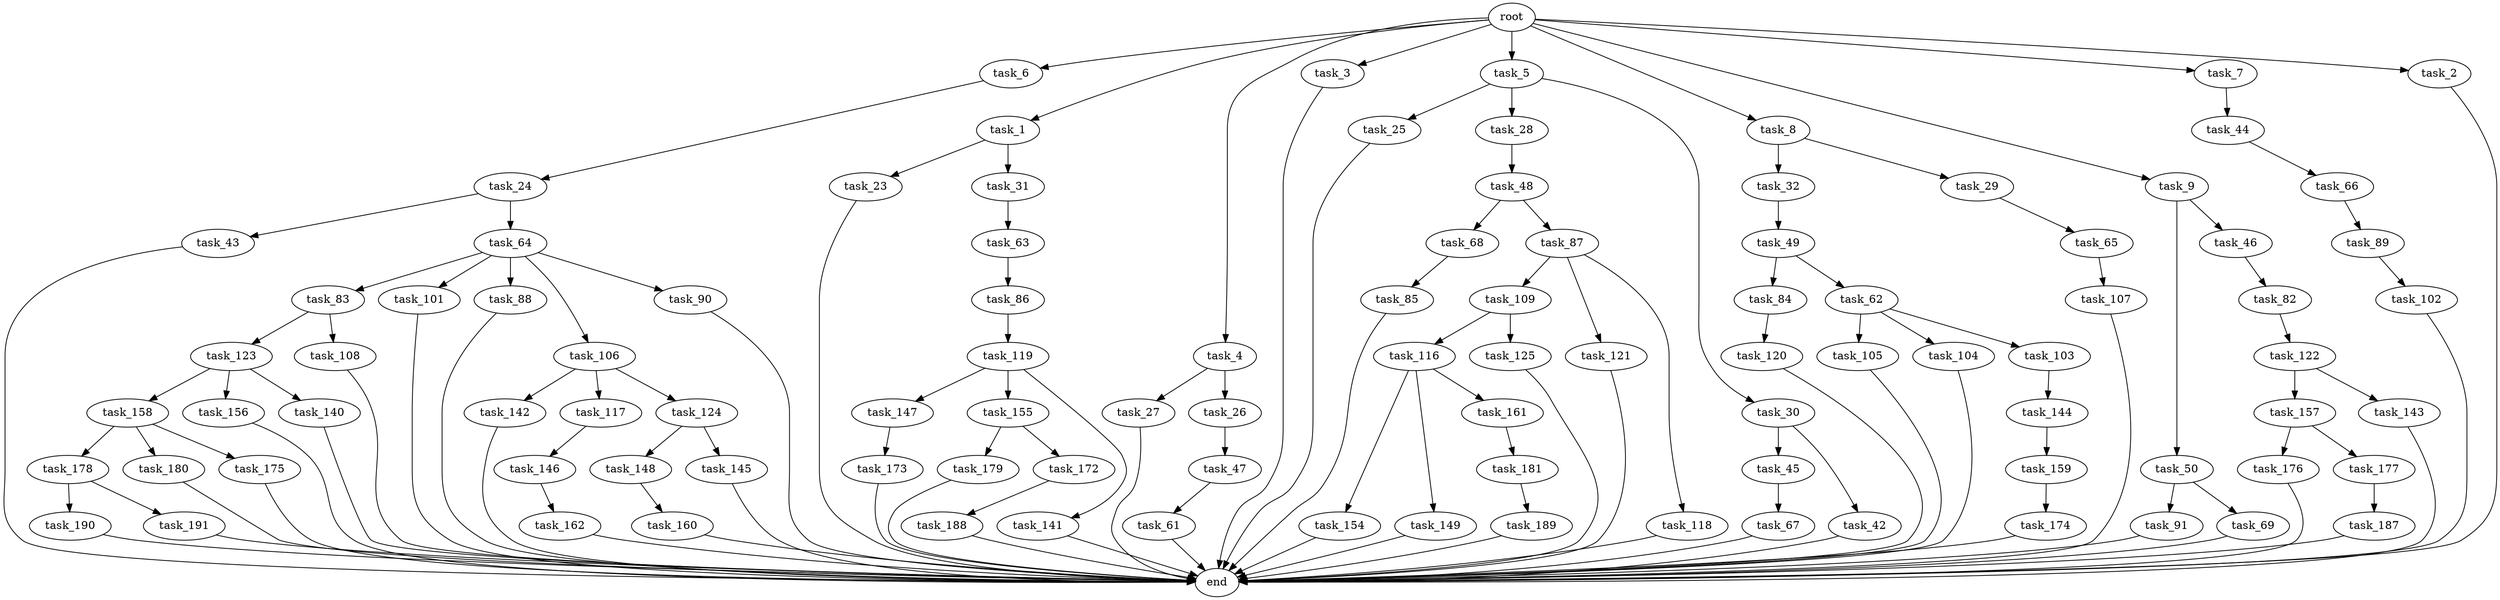 digraph G {
  task_6 [size="1.024000"];
  task_154 [size="420906795.008000"];
  task_91 [size="137438953.472000"];
  task_45 [size="137438953.472000"];
  task_187 [size="695784701.952000"];
  task_123 [size="420906795.008000"];
  task_44 [size="34359738.368000"];
  task_66 [size="309237645.312000"];
  task_1 [size="1.024000"];
  task_82 [size="137438953.472000"];
  task_159 [size="549755813.888000"];
  task_68 [size="695784701.952000"];
  task_119 [size="549755813.888000"];
  task_190 [size="137438953.472000"];
  task_149 [size="420906795.008000"];
  task_83 [size="77309411.328000"];
  root [size="0.000000"];
  task_63 [size="420906795.008000"];
  task_176 [size="34359738.368000"];
  task_179 [size="858993459.200000"];
  task_144 [size="549755813.888000"];
  task_148 [size="214748364.800000"];
  task_4 [size="1.024000"];
  task_3 [size="1.024000"];
  task_5 [size="1.024000"];
  task_147 [size="695784701.952000"];
  task_189 [size="34359738.368000"];
  task_84 [size="549755813.888000"];
  task_101 [size="77309411.328000"];
  task_157 [size="695784701.952000"];
  task_178 [size="858993459.200000"];
  task_8 [size="1.024000"];
  task_120 [size="309237645.312000"];
  task_9 [size="1.024000"];
  task_27 [size="858993459.200000"];
  task_109 [size="137438953.472000"];
  task_177 [size="34359738.368000"];
  task_116 [size="420906795.008000"];
  task_86 [size="137438953.472000"];
  task_107 [size="137438953.472000"];
  task_24 [size="858993459.200000"];
  task_49 [size="420906795.008000"];
  task_145 [size="214748364.800000"];
  task_23 [size="34359738.368000"];
  task_32 [size="137438953.472000"];
  task_172 [size="858993459.200000"];
  task_88 [size="77309411.328000"];
  task_7 [size="1.024000"];
  task_188 [size="858993459.200000"];
  task_25 [size="214748364.800000"];
  task_155 [size="695784701.952000"];
  task_31 [size="34359738.368000"];
  task_28 [size="214748364.800000"];
  task_142 [size="695784701.952000"];
  task_62 [size="549755813.888000"];
  task_180 [size="858993459.200000"];
  task_121 [size="137438953.472000"];
  task_175 [size="858993459.200000"];
  task_141 [size="695784701.952000"];
  task_162 [size="137438953.472000"];
  task_26 [size="858993459.200000"];
  task_143 [size="695784701.952000"];
  task_2 [size="1.024000"];
  task_106 [size="77309411.328000"];
  task_105 [size="420906795.008000"];
  task_61 [size="214748364.800000"];
  task_118 [size="137438953.472000"];
  task_42 [size="137438953.472000"];
  task_87 [size="695784701.952000"];
  task_50 [size="137438953.472000"];
  task_122 [size="858993459.200000"];
  task_43 [size="137438953.472000"];
  task_104 [size="420906795.008000"];
  task_158 [size="549755813.888000"];
  task_160 [size="214748364.800000"];
  task_174 [size="549755813.888000"];
  task_103 [size="420906795.008000"];
  task_30 [size="214748364.800000"];
  task_156 [size="549755813.888000"];
  task_67 [size="695784701.952000"];
  task_48 [size="420906795.008000"];
  task_173 [size="34359738.368000"];
  task_65 [size="34359738.368000"];
  task_191 [size="137438953.472000"];
  task_85 [size="695784701.952000"];
  task_64 [size="137438953.472000"];
  task_29 [size="137438953.472000"];
  task_102 [size="695784701.952000"];
  task_181 [size="695784701.952000"];
  task_161 [size="420906795.008000"];
  task_117 [size="695784701.952000"];
  task_47 [size="549755813.888000"];
  task_69 [size="137438953.472000"];
  task_140 [size="549755813.888000"];
  task_108 [size="420906795.008000"];
  end [size="0.000000"];
  task_89 [size="309237645.312000"];
  task_46 [size="137438953.472000"];
  task_146 [size="549755813.888000"];
  task_124 [size="695784701.952000"];
  task_125 [size="420906795.008000"];
  task_90 [size="77309411.328000"];

  task_6 -> task_24 [size="838860800.000000"];
  task_154 -> end [size="1.000000"];
  task_91 -> end [size="1.000000"];
  task_45 -> task_67 [size="679477248.000000"];
  task_187 -> end [size="1.000000"];
  task_123 -> task_156 [size="536870912.000000"];
  task_123 -> task_158 [size="536870912.000000"];
  task_123 -> task_140 [size="536870912.000000"];
  task_44 -> task_66 [size="301989888.000000"];
  task_66 -> task_89 [size="301989888.000000"];
  task_1 -> task_31 [size="33554432.000000"];
  task_1 -> task_23 [size="33554432.000000"];
  task_82 -> task_122 [size="838860800.000000"];
  task_159 -> task_174 [size="536870912.000000"];
  task_68 -> task_85 [size="679477248.000000"];
  task_119 -> task_147 [size="679477248.000000"];
  task_119 -> task_155 [size="679477248.000000"];
  task_119 -> task_141 [size="679477248.000000"];
  task_190 -> end [size="1.000000"];
  task_149 -> end [size="1.000000"];
  task_83 -> task_108 [size="411041792.000000"];
  task_83 -> task_123 [size="411041792.000000"];
  root -> task_2 [size="1.000000"];
  root -> task_6 [size="1.000000"];
  root -> task_7 [size="1.000000"];
  root -> task_4 [size="1.000000"];
  root -> task_3 [size="1.000000"];
  root -> task_5 [size="1.000000"];
  root -> task_1 [size="1.000000"];
  root -> task_8 [size="1.000000"];
  root -> task_9 [size="1.000000"];
  task_63 -> task_86 [size="134217728.000000"];
  task_176 -> end [size="1.000000"];
  task_179 -> end [size="1.000000"];
  task_144 -> task_159 [size="536870912.000000"];
  task_148 -> task_160 [size="209715200.000000"];
  task_4 -> task_27 [size="838860800.000000"];
  task_4 -> task_26 [size="838860800.000000"];
  task_3 -> end [size="1.000000"];
  task_5 -> task_25 [size="209715200.000000"];
  task_5 -> task_30 [size="209715200.000000"];
  task_5 -> task_28 [size="209715200.000000"];
  task_147 -> task_173 [size="33554432.000000"];
  task_189 -> end [size="1.000000"];
  task_84 -> task_120 [size="301989888.000000"];
  task_101 -> end [size="1.000000"];
  task_157 -> task_176 [size="33554432.000000"];
  task_157 -> task_177 [size="33554432.000000"];
  task_178 -> task_190 [size="134217728.000000"];
  task_178 -> task_191 [size="134217728.000000"];
  task_8 -> task_29 [size="134217728.000000"];
  task_8 -> task_32 [size="134217728.000000"];
  task_120 -> end [size="1.000000"];
  task_9 -> task_50 [size="134217728.000000"];
  task_9 -> task_46 [size="134217728.000000"];
  task_27 -> end [size="1.000000"];
  task_109 -> task_125 [size="411041792.000000"];
  task_109 -> task_116 [size="411041792.000000"];
  task_177 -> task_187 [size="679477248.000000"];
  task_116 -> task_149 [size="411041792.000000"];
  task_116 -> task_154 [size="411041792.000000"];
  task_116 -> task_161 [size="411041792.000000"];
  task_86 -> task_119 [size="536870912.000000"];
  task_107 -> end [size="1.000000"];
  task_24 -> task_43 [size="134217728.000000"];
  task_24 -> task_64 [size="134217728.000000"];
  task_49 -> task_62 [size="536870912.000000"];
  task_49 -> task_84 [size="536870912.000000"];
  task_145 -> end [size="1.000000"];
  task_23 -> end [size="1.000000"];
  task_32 -> task_49 [size="411041792.000000"];
  task_172 -> task_188 [size="838860800.000000"];
  task_88 -> end [size="1.000000"];
  task_7 -> task_44 [size="33554432.000000"];
  task_188 -> end [size="1.000000"];
  task_25 -> end [size="1.000000"];
  task_155 -> task_172 [size="838860800.000000"];
  task_155 -> task_179 [size="838860800.000000"];
  task_31 -> task_63 [size="411041792.000000"];
  task_28 -> task_48 [size="411041792.000000"];
  task_142 -> end [size="1.000000"];
  task_62 -> task_105 [size="411041792.000000"];
  task_62 -> task_104 [size="411041792.000000"];
  task_62 -> task_103 [size="411041792.000000"];
  task_180 -> end [size="1.000000"];
  task_121 -> end [size="1.000000"];
  task_175 -> end [size="1.000000"];
  task_141 -> end [size="1.000000"];
  task_162 -> end [size="1.000000"];
  task_26 -> task_47 [size="536870912.000000"];
  task_143 -> end [size="1.000000"];
  task_2 -> end [size="1.000000"];
  task_106 -> task_142 [size="679477248.000000"];
  task_106 -> task_124 [size="679477248.000000"];
  task_106 -> task_117 [size="679477248.000000"];
  task_105 -> end [size="1.000000"];
  task_61 -> end [size="1.000000"];
  task_118 -> end [size="1.000000"];
  task_42 -> end [size="1.000000"];
  task_87 -> task_109 [size="134217728.000000"];
  task_87 -> task_121 [size="134217728.000000"];
  task_87 -> task_118 [size="134217728.000000"];
  task_50 -> task_69 [size="134217728.000000"];
  task_50 -> task_91 [size="134217728.000000"];
  task_122 -> task_143 [size="679477248.000000"];
  task_122 -> task_157 [size="679477248.000000"];
  task_43 -> end [size="1.000000"];
  task_104 -> end [size="1.000000"];
  task_158 -> task_180 [size="838860800.000000"];
  task_158 -> task_178 [size="838860800.000000"];
  task_158 -> task_175 [size="838860800.000000"];
  task_160 -> end [size="1.000000"];
  task_174 -> end [size="1.000000"];
  task_103 -> task_144 [size="536870912.000000"];
  task_30 -> task_42 [size="134217728.000000"];
  task_30 -> task_45 [size="134217728.000000"];
  task_156 -> end [size="1.000000"];
  task_67 -> end [size="1.000000"];
  task_48 -> task_87 [size="679477248.000000"];
  task_48 -> task_68 [size="679477248.000000"];
  task_173 -> end [size="1.000000"];
  task_65 -> task_107 [size="134217728.000000"];
  task_191 -> end [size="1.000000"];
  task_85 -> end [size="1.000000"];
  task_64 -> task_90 [size="75497472.000000"];
  task_64 -> task_106 [size="75497472.000000"];
  task_64 -> task_101 [size="75497472.000000"];
  task_64 -> task_88 [size="75497472.000000"];
  task_64 -> task_83 [size="75497472.000000"];
  task_29 -> task_65 [size="33554432.000000"];
  task_102 -> end [size="1.000000"];
  task_181 -> task_189 [size="33554432.000000"];
  task_161 -> task_181 [size="679477248.000000"];
  task_117 -> task_146 [size="536870912.000000"];
  task_47 -> task_61 [size="209715200.000000"];
  task_69 -> end [size="1.000000"];
  task_140 -> end [size="1.000000"];
  task_108 -> end [size="1.000000"];
  task_89 -> task_102 [size="679477248.000000"];
  task_46 -> task_82 [size="134217728.000000"];
  task_146 -> task_162 [size="134217728.000000"];
  task_124 -> task_148 [size="209715200.000000"];
  task_124 -> task_145 [size="209715200.000000"];
  task_125 -> end [size="1.000000"];
  task_90 -> end [size="1.000000"];
}
